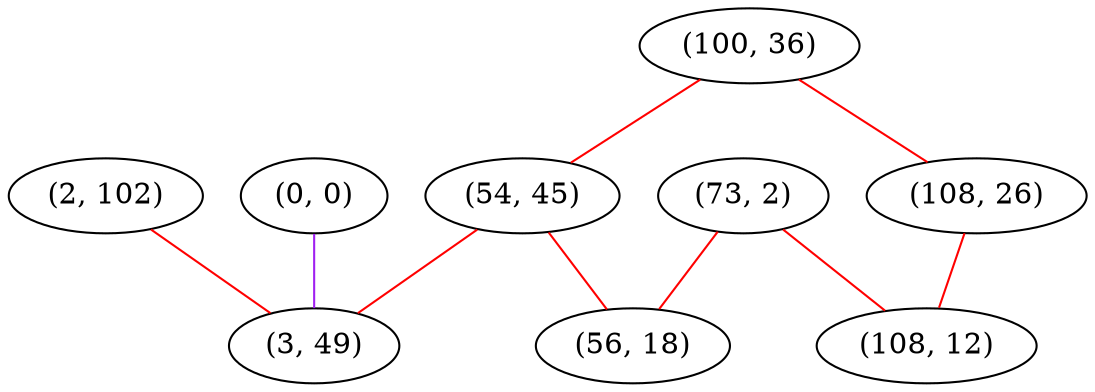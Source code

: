graph "" {
"(2, 102)";
"(100, 36)";
"(54, 45)";
"(73, 2)";
"(108, 26)";
"(108, 12)";
"(0, 0)";
"(3, 49)";
"(56, 18)";
"(2, 102)" -- "(3, 49)"  [color=red, key=0, weight=1];
"(100, 36)" -- "(108, 26)"  [color=red, key=0, weight=1];
"(100, 36)" -- "(54, 45)"  [color=red, key=0, weight=1];
"(54, 45)" -- "(3, 49)"  [color=red, key=0, weight=1];
"(54, 45)" -- "(56, 18)"  [color=red, key=0, weight=1];
"(73, 2)" -- "(108, 12)"  [color=red, key=0, weight=1];
"(73, 2)" -- "(56, 18)"  [color=red, key=0, weight=1];
"(108, 26)" -- "(108, 12)"  [color=red, key=0, weight=1];
"(0, 0)" -- "(3, 49)"  [color=purple, key=0, weight=4];
}
